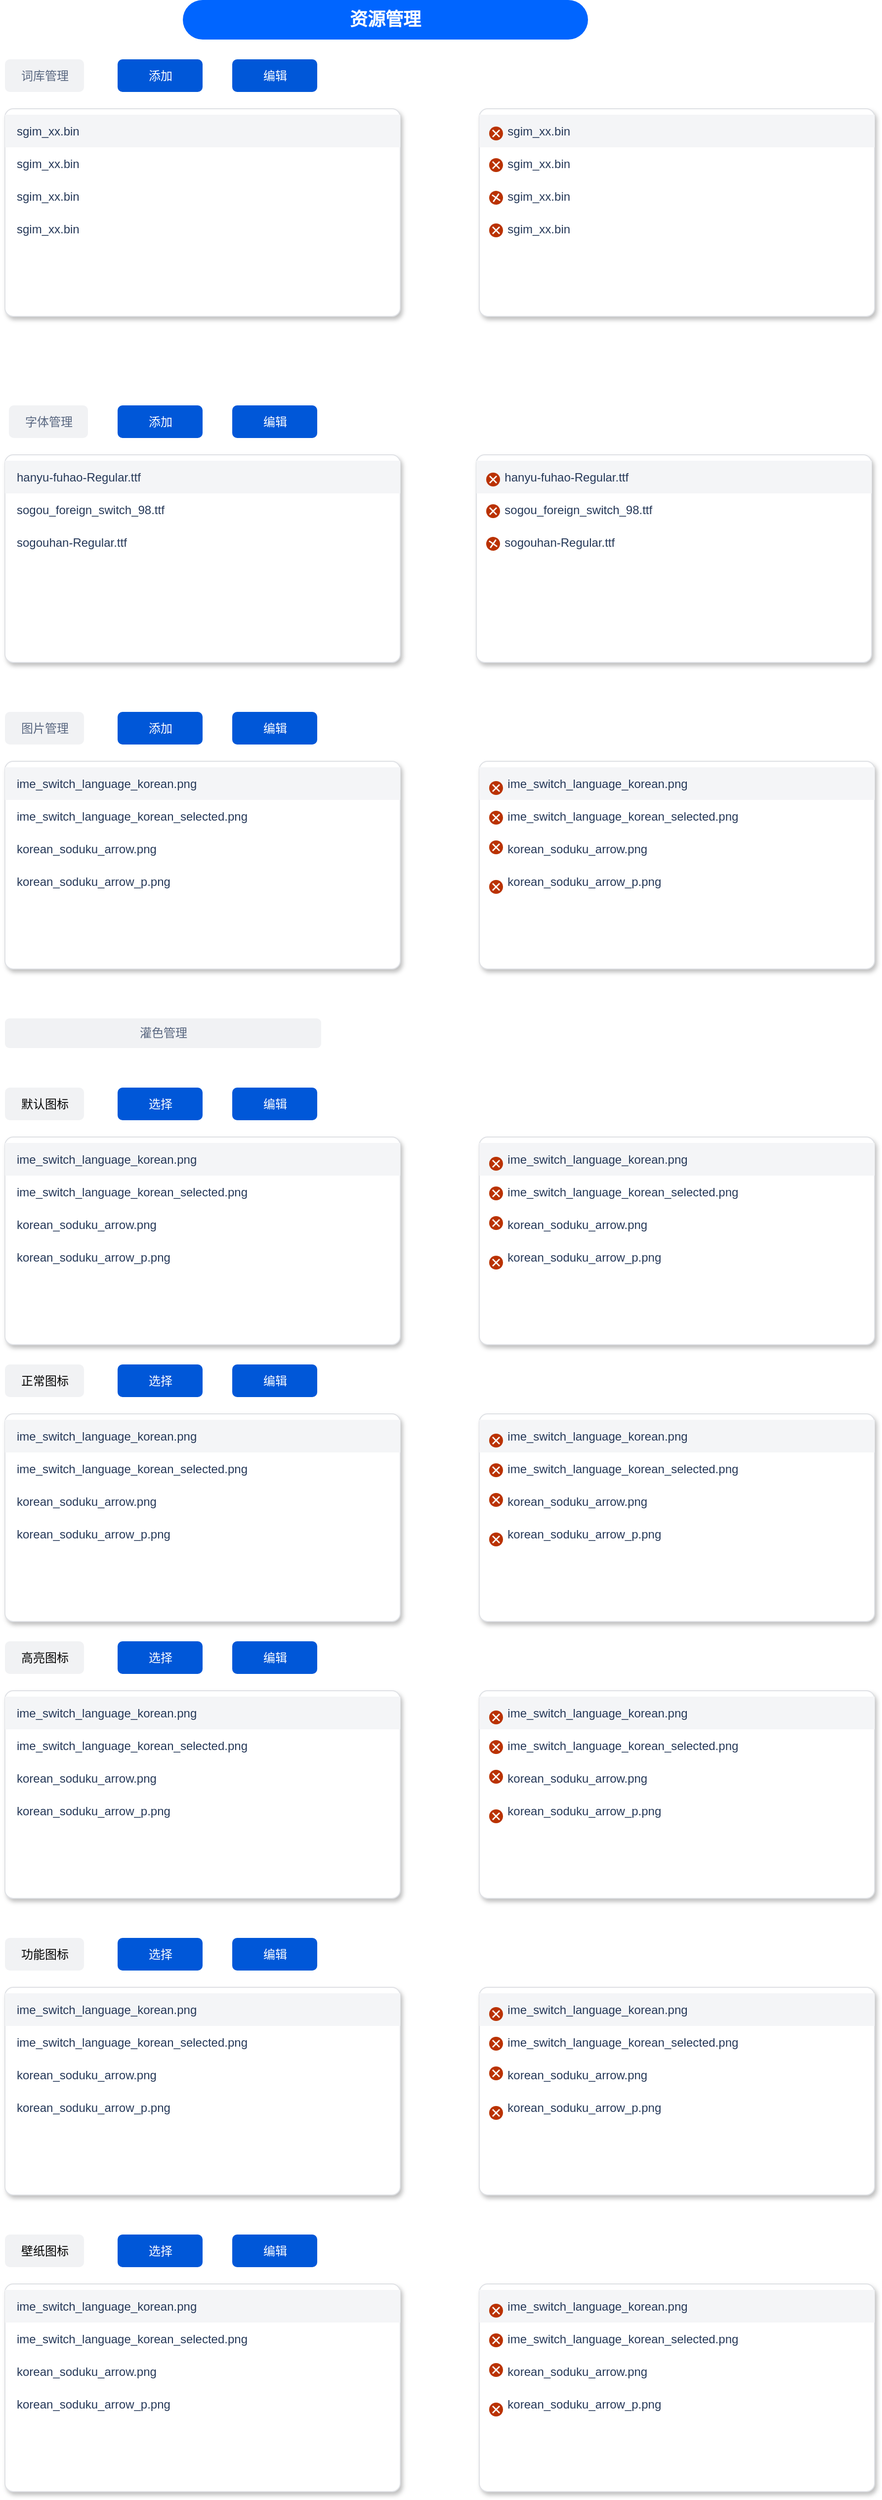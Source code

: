 <mxfile version="12.3.5" type="github" pages="1">
  <diagram id="-Ydo93W916_yShoUZbkA" name="第 1 页">
    <mxGraphModel dx="1038" dy="572" grid="1" gridSize="10" guides="1" tooltips="1" connect="1" arrows="1" fold="1" page="1" pageScale="1" pageWidth="2339" pageHeight="3300" math="0" shadow="0">
      <root>
        <mxCell id="0"/>
        <mxCell id="1" parent="0"/>
        <mxCell id="jY0v7aBU2Wu_RuzIgpPL-1" value="词库管理" style="rounded=1;align=center;fillColor=#F1F2F4;strokeColor=none;html=1;fontColor=#596780;fontSize=12" vertex="1" parent="1">
          <mxGeometry x="80" y="80" width="80" height="33" as="geometry"/>
        </mxCell>
        <mxCell id="jY0v7aBU2Wu_RuzIgpPL-2" value="字体管理" style="rounded=1;align=center;fillColor=#F1F2F4;strokeColor=none;html=1;fontColor=#596780;fontSize=12" vertex="1" parent="1">
          <mxGeometry x="84" y="430" width="80" height="33" as="geometry"/>
        </mxCell>
        <mxCell id="jY0v7aBU2Wu_RuzIgpPL-3" value="图片管理" style="rounded=1;align=center;fillColor=#F1F2F4;strokeColor=none;html=1;fontColor=#596780;fontSize=12" vertex="1" parent="1">
          <mxGeometry x="80" y="740" width="80" height="33" as="geometry"/>
        </mxCell>
        <mxCell id="jY0v7aBU2Wu_RuzIgpPL-8" value="" style="rounded=1;fillColor=#ffffff;strokeColor=#DFE1E5;shadow=1;html=1;arcSize=4" vertex="1" parent="1">
          <mxGeometry x="80" y="130" width="400" height="210" as="geometry"/>
        </mxCell>
        <mxCell id="jY0v7aBU2Wu_RuzIgpPL-9" value="sgim_xx.bin" style="rounded=0;fillColor=#F4F5F7;strokeColor=none;shadow=0;html=1;align=left;fontSize=12;spacingLeft=10;fontColor=#253858;resizeWidth=1" vertex="1" parent="jY0v7aBU2Wu_RuzIgpPL-8">
          <mxGeometry width="400" height="33" relative="1" as="geometry">
            <mxPoint y="6" as="offset"/>
          </mxGeometry>
        </mxCell>
        <mxCell id="jY0v7aBU2Wu_RuzIgpPL-10" value="sgim_xx.bin" style="rounded=0;fillColor=none;strokeColor=none;shadow=0;html=1;align=left;fontSize=12;spacingLeft=10;fontColor=#253858;resizeWidth=1" vertex="1" parent="jY0v7aBU2Wu_RuzIgpPL-8">
          <mxGeometry width="400" height="33" relative="1" as="geometry">
            <mxPoint y="39" as="offset"/>
          </mxGeometry>
        </mxCell>
        <mxCell id="jY0v7aBU2Wu_RuzIgpPL-11" value="sgim_xx.bin" style="rounded=0;fillColor=none;strokeColor=none;shadow=0;html=1;align=left;fontSize=12;spacingLeft=10;fontColor=#253858;resizeWidth=1" vertex="1" parent="jY0v7aBU2Wu_RuzIgpPL-8">
          <mxGeometry width="400" height="33" relative="1" as="geometry">
            <mxPoint y="72" as="offset"/>
          </mxGeometry>
        </mxCell>
        <mxCell id="jY0v7aBU2Wu_RuzIgpPL-12" value="sgim_xx.bin" style="rounded=0;fillColor=none;strokeColor=none;shadow=0;html=1;align=left;fontSize=12;spacingLeft=10;fontColor=#253858;resizeWidth=1" vertex="1" parent="jY0v7aBU2Wu_RuzIgpPL-8">
          <mxGeometry width="400" height="33" relative="1" as="geometry">
            <mxPoint y="105" as="offset"/>
          </mxGeometry>
        </mxCell>
        <mxCell id="jY0v7aBU2Wu_RuzIgpPL-13" value="添加" style="rounded=1;fillColor=#0057D8;align=center;strokeColor=none;html=1;fontColor=#ffffff;fontSize=12" vertex="1" parent="1">
          <mxGeometry x="194" y="80" width="86" height="33" as="geometry"/>
        </mxCell>
        <mxCell id="jY0v7aBU2Wu_RuzIgpPL-16" value="编辑" style="rounded=1;fillColor=#0057D8;align=center;strokeColor=none;html=1;fontColor=#ffffff;fontSize=12" vertex="1" parent="1">
          <mxGeometry x="310" y="80" width="86" height="33" as="geometry"/>
        </mxCell>
        <mxCell id="jY0v7aBU2Wu_RuzIgpPL-53" value="" style="rounded=1;fillColor=#ffffff;strokeColor=#DFE1E5;shadow=1;html=1;arcSize=4" vertex="1" parent="1">
          <mxGeometry x="80" y="480" width="400" height="210" as="geometry"/>
        </mxCell>
        <mxCell id="jY0v7aBU2Wu_RuzIgpPL-54" value="hanyu-fuhao-Regular.ttf" style="rounded=0;fillColor=#F4F5F7;strokeColor=none;shadow=0;html=1;align=left;fontSize=12;spacingLeft=10;fontColor=#253858;resizeWidth=1" vertex="1" parent="jY0v7aBU2Wu_RuzIgpPL-53">
          <mxGeometry width="400" height="33" relative="1" as="geometry">
            <mxPoint y="6" as="offset"/>
          </mxGeometry>
        </mxCell>
        <mxCell id="jY0v7aBU2Wu_RuzIgpPL-55" value="sogou_foreign_switch_98.ttf" style="rounded=0;fillColor=none;strokeColor=none;shadow=0;html=1;align=left;fontSize=12;spacingLeft=10;fontColor=#253858;resizeWidth=1" vertex="1" parent="jY0v7aBU2Wu_RuzIgpPL-53">
          <mxGeometry width="400" height="33" relative="1" as="geometry">
            <mxPoint y="39" as="offset"/>
          </mxGeometry>
        </mxCell>
        <mxCell id="jY0v7aBU2Wu_RuzIgpPL-56" value="sogouhan-Regular.ttf" style="rounded=0;fillColor=none;strokeColor=none;shadow=0;html=1;align=left;fontSize=12;spacingLeft=10;fontColor=#253858;resizeWidth=1" vertex="1" parent="jY0v7aBU2Wu_RuzIgpPL-53">
          <mxGeometry width="400" height="33" relative="1" as="geometry">
            <mxPoint y="72" as="offset"/>
          </mxGeometry>
        </mxCell>
        <mxCell id="jY0v7aBU2Wu_RuzIgpPL-58" value="添加" style="rounded=1;fillColor=#0057D8;align=center;strokeColor=none;html=1;fontColor=#ffffff;fontSize=12" vertex="1" parent="1">
          <mxGeometry x="194" y="430" width="86" height="33" as="geometry"/>
        </mxCell>
        <mxCell id="jY0v7aBU2Wu_RuzIgpPL-59" value="编辑" style="rounded=1;fillColor=#0057D8;align=center;strokeColor=none;html=1;fontColor=#ffffff;fontSize=12" vertex="1" parent="1">
          <mxGeometry x="310" y="430" width="86" height="33" as="geometry"/>
        </mxCell>
        <mxCell id="jY0v7aBU2Wu_RuzIgpPL-60" value="" style="rounded=1;fillColor=#ffffff;strokeColor=#DFE1E5;shadow=1;html=1;arcSize=4" vertex="1" parent="1">
          <mxGeometry x="557" y="480" width="400" height="210" as="geometry"/>
        </mxCell>
        <mxCell id="jY0v7aBU2Wu_RuzIgpPL-61" value="&amp;nbsp; &amp;nbsp; &amp;nbsp;hanyu-fuhao-Regular.ttf" style="rounded=0;fillColor=#F4F5F7;strokeColor=none;shadow=0;html=1;align=left;fontSize=12;spacingLeft=10;fontColor=#253858;resizeWidth=1" vertex="1" parent="jY0v7aBU2Wu_RuzIgpPL-60">
          <mxGeometry width="400" height="33" relative="1" as="geometry">
            <mxPoint y="6" as="offset"/>
          </mxGeometry>
        </mxCell>
        <mxCell id="jY0v7aBU2Wu_RuzIgpPL-62" value="&amp;nbsp; &amp;nbsp; &amp;nbsp;sogou_foreign_switch_98.ttf" style="rounded=0;fillColor=none;strokeColor=none;shadow=0;html=1;align=left;fontSize=12;spacingLeft=10;fontColor=#253858;resizeWidth=1" vertex="1" parent="jY0v7aBU2Wu_RuzIgpPL-60">
          <mxGeometry width="400" height="33" relative="1" as="geometry">
            <mxPoint y="39" as="offset"/>
          </mxGeometry>
        </mxCell>
        <mxCell id="jY0v7aBU2Wu_RuzIgpPL-63" value="&amp;nbsp; &amp;nbsp; &amp;nbsp;sogouhan-Regular.ttf" style="rounded=0;fillColor=none;strokeColor=none;shadow=0;html=1;align=left;fontSize=12;spacingLeft=10;fontColor=#253858;resizeWidth=1" vertex="1" parent="jY0v7aBU2Wu_RuzIgpPL-60">
          <mxGeometry width="400" height="33" relative="1" as="geometry">
            <mxPoint y="72" as="offset"/>
          </mxGeometry>
        </mxCell>
        <mxCell id="jY0v7aBU2Wu_RuzIgpPL-65" value="" style="html=1;shadow=0;dashed=0;shape=mxgraph.atlassian.close;fillColor=#BA3200;strokeColor=none;html=1" vertex="1" parent="jY0v7aBU2Wu_RuzIgpPL-60">
          <mxGeometry x="10" y="18" width="14" height="14" as="geometry"/>
        </mxCell>
        <mxCell id="jY0v7aBU2Wu_RuzIgpPL-67" value="" style="html=1;shadow=0;dashed=0;shape=mxgraph.atlassian.close;fillColor=#BA3200;strokeColor=none;html=1;rotation=-10;" vertex="1" parent="jY0v7aBU2Wu_RuzIgpPL-60">
          <mxGeometry x="10" y="83" width="14" height="14" as="geometry"/>
        </mxCell>
        <mxCell id="jY0v7aBU2Wu_RuzIgpPL-68" value="" style="html=1;shadow=0;dashed=0;shape=mxgraph.atlassian.close;fillColor=#BA3200;strokeColor=none;html=1" vertex="1" parent="jY0v7aBU2Wu_RuzIgpPL-60">
          <mxGeometry x="10" y="50" width="14" height="14" as="geometry"/>
        </mxCell>
        <mxCell id="jY0v7aBU2Wu_RuzIgpPL-74" value="添加" style="rounded=1;fillColor=#0057D8;align=center;strokeColor=none;html=1;fontColor=#ffffff;fontSize=12" vertex="1" parent="1">
          <mxGeometry x="194" y="740" width="86" height="33" as="geometry"/>
        </mxCell>
        <mxCell id="jY0v7aBU2Wu_RuzIgpPL-75" value="编辑" style="rounded=1;fillColor=#0057D8;align=center;strokeColor=none;html=1;fontColor=#ffffff;fontSize=12" vertex="1" parent="1">
          <mxGeometry x="310" y="740" width="86" height="33" as="geometry"/>
        </mxCell>
        <mxCell id="jY0v7aBU2Wu_RuzIgpPL-86" value="" style="rounded=1;fillColor=#ffffff;strokeColor=#DFE1E5;shadow=1;html=1;arcSize=4" vertex="1" parent="1">
          <mxGeometry x="80" y="790" width="400" height="210" as="geometry"/>
        </mxCell>
        <mxCell id="jY0v7aBU2Wu_RuzIgpPL-87" value="ime_switch_language_korean.png" style="rounded=0;fillColor=#F4F5F7;strokeColor=none;shadow=0;html=1;align=left;fontSize=12;spacingLeft=10;fontColor=#253858;resizeWidth=1" vertex="1" parent="jY0v7aBU2Wu_RuzIgpPL-86">
          <mxGeometry width="400" height="33" relative="1" as="geometry">
            <mxPoint y="6" as="offset"/>
          </mxGeometry>
        </mxCell>
        <mxCell id="jY0v7aBU2Wu_RuzIgpPL-88" value="ime_switch_language_korean_selected.png" style="rounded=0;fillColor=none;strokeColor=none;shadow=0;html=1;align=left;fontSize=12;spacingLeft=10;fontColor=#253858;resizeWidth=1" vertex="1" parent="jY0v7aBU2Wu_RuzIgpPL-86">
          <mxGeometry width="400" height="33" relative="1" as="geometry">
            <mxPoint y="39" as="offset"/>
          </mxGeometry>
        </mxCell>
        <mxCell id="jY0v7aBU2Wu_RuzIgpPL-89" value="korean_soduku_arrow.png" style="rounded=0;fillColor=none;strokeColor=none;shadow=0;html=1;align=left;fontSize=12;spacingLeft=10;fontColor=#253858;resizeWidth=1" vertex="1" parent="jY0v7aBU2Wu_RuzIgpPL-86">
          <mxGeometry width="400" height="33" relative="1" as="geometry">
            <mxPoint y="72" as="offset"/>
          </mxGeometry>
        </mxCell>
        <mxCell id="jY0v7aBU2Wu_RuzIgpPL-90" value="korean_soduku_arrow_p.png" style="rounded=0;fillColor=none;strokeColor=none;shadow=0;html=1;align=left;fontSize=12;spacingLeft=10;fontColor=#253858;resizeWidth=1" vertex="1" parent="jY0v7aBU2Wu_RuzIgpPL-86">
          <mxGeometry width="400" height="33" relative="1" as="geometry">
            <mxPoint y="105" as="offset"/>
          </mxGeometry>
        </mxCell>
        <mxCell id="jY0v7aBU2Wu_RuzIgpPL-91" value="" style="rounded=1;fillColor=#ffffff;strokeColor=#DFE1E5;shadow=1;html=1;arcSize=4" vertex="1" parent="1">
          <mxGeometry x="560" y="790" width="400" height="210" as="geometry"/>
        </mxCell>
        <mxCell id="jY0v7aBU2Wu_RuzIgpPL-92" value="&amp;nbsp; &amp;nbsp; &amp;nbsp;ime_switch_language_korean.png" style="rounded=0;fillColor=#F4F5F7;strokeColor=none;shadow=0;html=1;align=left;fontSize=12;spacingLeft=10;fontColor=#253858;resizeWidth=1" vertex="1" parent="jY0v7aBU2Wu_RuzIgpPL-91">
          <mxGeometry width="400" height="33" relative="1" as="geometry">
            <mxPoint y="6" as="offset"/>
          </mxGeometry>
        </mxCell>
        <mxCell id="jY0v7aBU2Wu_RuzIgpPL-93" value="&amp;nbsp; &amp;nbsp; &amp;nbsp;ime_switch_language_korean_selected.png" style="rounded=0;fillColor=none;strokeColor=none;shadow=0;html=1;align=left;fontSize=12;spacingLeft=10;fontColor=#253858;resizeWidth=1" vertex="1" parent="jY0v7aBU2Wu_RuzIgpPL-91">
          <mxGeometry width="400" height="33" relative="1" as="geometry">
            <mxPoint y="39" as="offset"/>
          </mxGeometry>
        </mxCell>
        <mxCell id="jY0v7aBU2Wu_RuzIgpPL-94" value="&amp;nbsp; &amp;nbsp; &amp;nbsp;korean_soduku_arrow.png" style="rounded=0;fillColor=none;strokeColor=none;shadow=0;html=1;align=left;fontSize=12;spacingLeft=10;fontColor=#253858;resizeWidth=1" vertex="1" parent="jY0v7aBU2Wu_RuzIgpPL-91">
          <mxGeometry width="400" height="33" relative="1" as="geometry">
            <mxPoint y="72" as="offset"/>
          </mxGeometry>
        </mxCell>
        <mxCell id="jY0v7aBU2Wu_RuzIgpPL-95" value="&amp;nbsp; &amp;nbsp; &amp;nbsp;korean_soduku_arrow_p.png" style="rounded=0;fillColor=none;strokeColor=none;shadow=0;html=1;align=left;fontSize=12;spacingLeft=10;fontColor=#253858;resizeWidth=1" vertex="1" parent="jY0v7aBU2Wu_RuzIgpPL-91">
          <mxGeometry width="400" height="33" relative="1" as="geometry">
            <mxPoint y="105" as="offset"/>
          </mxGeometry>
        </mxCell>
        <mxCell id="jY0v7aBU2Wu_RuzIgpPL-96" value="" style="html=1;shadow=0;dashed=0;shape=mxgraph.atlassian.close;fillColor=#BA3200;strokeColor=none;html=1" vertex="1" parent="jY0v7aBU2Wu_RuzIgpPL-91">
          <mxGeometry x="10" y="20" width="14" height="14" as="geometry"/>
        </mxCell>
        <mxCell id="jY0v7aBU2Wu_RuzIgpPL-99" value="" style="html=1;shadow=0;dashed=0;shape=mxgraph.atlassian.close;fillColor=#BA3200;strokeColor=none;html=1" vertex="1" parent="jY0v7aBU2Wu_RuzIgpPL-91">
          <mxGeometry x="10" y="120" width="14" height="14" as="geometry"/>
        </mxCell>
        <mxCell id="jY0v7aBU2Wu_RuzIgpPL-98" value="" style="html=1;shadow=0;dashed=0;shape=mxgraph.atlassian.close;fillColor=#BA3200;strokeColor=none;html=1" vertex="1" parent="jY0v7aBU2Wu_RuzIgpPL-91">
          <mxGeometry x="10" y="80" width="14" height="14" as="geometry"/>
        </mxCell>
        <mxCell id="jY0v7aBU2Wu_RuzIgpPL-97" value="" style="html=1;shadow=0;dashed=0;shape=mxgraph.atlassian.close;fillColor=#BA3200;strokeColor=none;html=1" vertex="1" parent="jY0v7aBU2Wu_RuzIgpPL-91">
          <mxGeometry x="10" y="50" width="14" height="14" as="geometry"/>
        </mxCell>
        <mxCell id="jY0v7aBU2Wu_RuzIgpPL-100" value="" style="rounded=1;fillColor=#ffffff;strokeColor=#DFE1E5;shadow=1;html=1;arcSize=4" vertex="1" parent="1">
          <mxGeometry x="560" y="130" width="400" height="210" as="geometry"/>
        </mxCell>
        <mxCell id="jY0v7aBU2Wu_RuzIgpPL-101" value="&amp;nbsp; &amp;nbsp; &amp;nbsp;sgim_xx.bin" style="rounded=0;fillColor=#F4F5F7;strokeColor=none;shadow=0;html=1;align=left;fontSize=12;spacingLeft=10;fontColor=#253858;resizeWidth=1" vertex="1" parent="jY0v7aBU2Wu_RuzIgpPL-100">
          <mxGeometry width="400" height="33" relative="1" as="geometry">
            <mxPoint y="6" as="offset"/>
          </mxGeometry>
        </mxCell>
        <mxCell id="jY0v7aBU2Wu_RuzIgpPL-102" value="&amp;nbsp; &amp;nbsp; &amp;nbsp;sgim_xx.bin" style="rounded=0;fillColor=none;strokeColor=none;shadow=0;html=1;align=left;fontSize=12;spacingLeft=10;fontColor=#253858;resizeWidth=1" vertex="1" parent="jY0v7aBU2Wu_RuzIgpPL-100">
          <mxGeometry width="400" height="33" relative="1" as="geometry">
            <mxPoint y="39" as="offset"/>
          </mxGeometry>
        </mxCell>
        <mxCell id="jY0v7aBU2Wu_RuzIgpPL-103" value="&amp;nbsp; &amp;nbsp; &amp;nbsp;sgim_xx.bin" style="rounded=0;fillColor=none;strokeColor=none;shadow=0;html=1;align=left;fontSize=12;spacingLeft=10;fontColor=#253858;resizeWidth=1" vertex="1" parent="jY0v7aBU2Wu_RuzIgpPL-100">
          <mxGeometry width="400" height="33" relative="1" as="geometry">
            <mxPoint y="72" as="offset"/>
          </mxGeometry>
        </mxCell>
        <mxCell id="jY0v7aBU2Wu_RuzIgpPL-104" value="&amp;nbsp; &amp;nbsp; &amp;nbsp;sgim_xx.bin" style="rounded=0;fillColor=none;strokeColor=none;shadow=0;html=1;align=left;fontSize=12;spacingLeft=10;fontColor=#253858;resizeWidth=1" vertex="1" parent="jY0v7aBU2Wu_RuzIgpPL-100">
          <mxGeometry width="400" height="33" relative="1" as="geometry">
            <mxPoint y="105" as="offset"/>
          </mxGeometry>
        </mxCell>
        <mxCell id="jY0v7aBU2Wu_RuzIgpPL-105" value="" style="html=1;shadow=0;dashed=0;shape=mxgraph.atlassian.close;fillColor=#BA3200;strokeColor=none;html=1" vertex="1" parent="jY0v7aBU2Wu_RuzIgpPL-100">
          <mxGeometry x="10" y="18" width="14" height="14" as="geometry"/>
        </mxCell>
        <mxCell id="jY0v7aBU2Wu_RuzIgpPL-106" value="" style="html=1;shadow=0;dashed=0;shape=mxgraph.atlassian.close;fillColor=#BA3200;strokeColor=none;html=1" vertex="1" parent="jY0v7aBU2Wu_RuzIgpPL-100">
          <mxGeometry x="10" y="116" width="14" height="14" as="geometry"/>
        </mxCell>
        <mxCell id="jY0v7aBU2Wu_RuzIgpPL-107" value="" style="html=1;shadow=0;dashed=0;shape=mxgraph.atlassian.close;fillColor=#BA3200;strokeColor=none;html=1;rotation=-10;" vertex="1" parent="jY0v7aBU2Wu_RuzIgpPL-100">
          <mxGeometry x="10" y="83" width="14" height="14" as="geometry"/>
        </mxCell>
        <mxCell id="jY0v7aBU2Wu_RuzIgpPL-108" value="" style="html=1;shadow=0;dashed=0;shape=mxgraph.atlassian.close;fillColor=#BA3200;strokeColor=none;html=1" vertex="1" parent="jY0v7aBU2Wu_RuzIgpPL-100">
          <mxGeometry x="10" y="50" width="14" height="14" as="geometry"/>
        </mxCell>
        <mxCell id="jY0v7aBU2Wu_RuzIgpPL-109" value="灌色管理" style="rounded=1;align=center;fillColor=#F1F2F4;strokeColor=none;html=1;fontColor=#596780;fontSize=12" vertex="1" parent="1">
          <mxGeometry x="80" y="1050" width="320" height="30" as="geometry"/>
        </mxCell>
        <mxCell id="jY0v7aBU2Wu_RuzIgpPL-118" value="&lt;span style=&quot;color: rgb(0 , 0 , 0) ; text-align: left&quot;&gt;默认图标&lt;/span&gt;" style="rounded=1;align=center;fillColor=#F1F2F4;strokeColor=none;html=1;fontColor=#596780;fontSize=12" vertex="1" parent="1">
          <mxGeometry x="80" y="1120" width="80" height="33" as="geometry"/>
        </mxCell>
        <mxCell id="jY0v7aBU2Wu_RuzIgpPL-119" value="选择" style="rounded=1;fillColor=#0057D8;align=center;strokeColor=none;html=1;fontColor=#ffffff;fontSize=12" vertex="1" parent="1">
          <mxGeometry x="194" y="1120" width="86" height="33" as="geometry"/>
        </mxCell>
        <mxCell id="jY0v7aBU2Wu_RuzIgpPL-120" value="编辑" style="rounded=1;fillColor=#0057D8;align=center;strokeColor=none;html=1;fontColor=#ffffff;fontSize=12" vertex="1" parent="1">
          <mxGeometry x="310" y="1120" width="86" height="33" as="geometry"/>
        </mxCell>
        <mxCell id="jY0v7aBU2Wu_RuzIgpPL-121" value="" style="rounded=1;fillColor=#ffffff;strokeColor=#DFE1E5;shadow=1;html=1;arcSize=4" vertex="1" parent="1">
          <mxGeometry x="80" y="1170" width="400" height="210" as="geometry"/>
        </mxCell>
        <mxCell id="jY0v7aBU2Wu_RuzIgpPL-122" value="ime_switch_language_korean.png" style="rounded=0;fillColor=#F4F5F7;strokeColor=none;shadow=0;html=1;align=left;fontSize=12;spacingLeft=10;fontColor=#253858;resizeWidth=1" vertex="1" parent="jY0v7aBU2Wu_RuzIgpPL-121">
          <mxGeometry width="400" height="33" relative="1" as="geometry">
            <mxPoint y="6" as="offset"/>
          </mxGeometry>
        </mxCell>
        <mxCell id="jY0v7aBU2Wu_RuzIgpPL-123" value="ime_switch_language_korean_selected.png" style="rounded=0;fillColor=none;strokeColor=none;shadow=0;html=1;align=left;fontSize=12;spacingLeft=10;fontColor=#253858;resizeWidth=1" vertex="1" parent="jY0v7aBU2Wu_RuzIgpPL-121">
          <mxGeometry width="400" height="33" relative="1" as="geometry">
            <mxPoint y="39" as="offset"/>
          </mxGeometry>
        </mxCell>
        <mxCell id="jY0v7aBU2Wu_RuzIgpPL-124" value="korean_soduku_arrow.png" style="rounded=0;fillColor=none;strokeColor=none;shadow=0;html=1;align=left;fontSize=12;spacingLeft=10;fontColor=#253858;resizeWidth=1" vertex="1" parent="jY0v7aBU2Wu_RuzIgpPL-121">
          <mxGeometry width="400" height="33" relative="1" as="geometry">
            <mxPoint y="72" as="offset"/>
          </mxGeometry>
        </mxCell>
        <mxCell id="jY0v7aBU2Wu_RuzIgpPL-125" value="korean_soduku_arrow_p.png" style="rounded=0;fillColor=none;strokeColor=none;shadow=0;html=1;align=left;fontSize=12;spacingLeft=10;fontColor=#253858;resizeWidth=1" vertex="1" parent="jY0v7aBU2Wu_RuzIgpPL-121">
          <mxGeometry width="400" height="33" relative="1" as="geometry">
            <mxPoint y="105" as="offset"/>
          </mxGeometry>
        </mxCell>
        <mxCell id="jY0v7aBU2Wu_RuzIgpPL-126" value="" style="rounded=1;fillColor=#ffffff;strokeColor=#DFE1E5;shadow=1;html=1;arcSize=4" vertex="1" parent="1">
          <mxGeometry x="560" y="1170" width="400" height="210" as="geometry"/>
        </mxCell>
        <mxCell id="jY0v7aBU2Wu_RuzIgpPL-127" value="&amp;nbsp; &amp;nbsp; &amp;nbsp;ime_switch_language_korean.png" style="rounded=0;fillColor=#F4F5F7;strokeColor=none;shadow=0;html=1;align=left;fontSize=12;spacingLeft=10;fontColor=#253858;resizeWidth=1" vertex="1" parent="jY0v7aBU2Wu_RuzIgpPL-126">
          <mxGeometry width="400" height="33" relative="1" as="geometry">
            <mxPoint y="6" as="offset"/>
          </mxGeometry>
        </mxCell>
        <mxCell id="jY0v7aBU2Wu_RuzIgpPL-128" value="&amp;nbsp; &amp;nbsp; &amp;nbsp;ime_switch_language_korean_selected.png" style="rounded=0;fillColor=none;strokeColor=none;shadow=0;html=1;align=left;fontSize=12;spacingLeft=10;fontColor=#253858;resizeWidth=1" vertex="1" parent="jY0v7aBU2Wu_RuzIgpPL-126">
          <mxGeometry width="400" height="33" relative="1" as="geometry">
            <mxPoint y="39" as="offset"/>
          </mxGeometry>
        </mxCell>
        <mxCell id="jY0v7aBU2Wu_RuzIgpPL-129" value="&amp;nbsp; &amp;nbsp; &amp;nbsp;korean_soduku_arrow.png" style="rounded=0;fillColor=none;strokeColor=none;shadow=0;html=1;align=left;fontSize=12;spacingLeft=10;fontColor=#253858;resizeWidth=1" vertex="1" parent="jY0v7aBU2Wu_RuzIgpPL-126">
          <mxGeometry width="400" height="33" relative="1" as="geometry">
            <mxPoint y="72" as="offset"/>
          </mxGeometry>
        </mxCell>
        <mxCell id="jY0v7aBU2Wu_RuzIgpPL-130" value="&amp;nbsp; &amp;nbsp; &amp;nbsp;korean_soduku_arrow_p.png" style="rounded=0;fillColor=none;strokeColor=none;shadow=0;html=1;align=left;fontSize=12;spacingLeft=10;fontColor=#253858;resizeWidth=1" vertex="1" parent="jY0v7aBU2Wu_RuzIgpPL-126">
          <mxGeometry width="400" height="33" relative="1" as="geometry">
            <mxPoint y="105" as="offset"/>
          </mxGeometry>
        </mxCell>
        <mxCell id="jY0v7aBU2Wu_RuzIgpPL-131" value="" style="html=1;shadow=0;dashed=0;shape=mxgraph.atlassian.close;fillColor=#BA3200;strokeColor=none;html=1" vertex="1" parent="jY0v7aBU2Wu_RuzIgpPL-126">
          <mxGeometry x="10" y="20" width="14" height="14" as="geometry"/>
        </mxCell>
        <mxCell id="jY0v7aBU2Wu_RuzIgpPL-132" value="" style="html=1;shadow=0;dashed=0;shape=mxgraph.atlassian.close;fillColor=#BA3200;strokeColor=none;html=1" vertex="1" parent="jY0v7aBU2Wu_RuzIgpPL-126">
          <mxGeometry x="10" y="120" width="14" height="14" as="geometry"/>
        </mxCell>
        <mxCell id="jY0v7aBU2Wu_RuzIgpPL-133" value="" style="html=1;shadow=0;dashed=0;shape=mxgraph.atlassian.close;fillColor=#BA3200;strokeColor=none;html=1" vertex="1" parent="jY0v7aBU2Wu_RuzIgpPL-126">
          <mxGeometry x="10" y="80" width="14" height="14" as="geometry"/>
        </mxCell>
        <mxCell id="jY0v7aBU2Wu_RuzIgpPL-134" value="" style="html=1;shadow=0;dashed=0;shape=mxgraph.atlassian.close;fillColor=#BA3200;strokeColor=none;html=1" vertex="1" parent="jY0v7aBU2Wu_RuzIgpPL-126">
          <mxGeometry x="10" y="50" width="14" height="14" as="geometry"/>
        </mxCell>
        <mxCell id="jY0v7aBU2Wu_RuzIgpPL-137" value="&lt;span style=&quot;color: rgb(0 , 0 , 0) ; text-align: left&quot;&gt;正常图标&lt;/span&gt;" style="rounded=1;align=center;fillColor=#F1F2F4;strokeColor=none;html=1;fontColor=#596780;fontSize=12" vertex="1" parent="1">
          <mxGeometry x="80" y="1400" width="80" height="33" as="geometry"/>
        </mxCell>
        <mxCell id="jY0v7aBU2Wu_RuzIgpPL-138" value="选择" style="rounded=1;fillColor=#0057D8;align=center;strokeColor=none;html=1;fontColor=#ffffff;fontSize=12" vertex="1" parent="1">
          <mxGeometry x="194" y="1400" width="86" height="33" as="geometry"/>
        </mxCell>
        <mxCell id="jY0v7aBU2Wu_RuzIgpPL-139" value="编辑" style="rounded=1;fillColor=#0057D8;align=center;strokeColor=none;html=1;fontColor=#ffffff;fontSize=12" vertex="1" parent="1">
          <mxGeometry x="310" y="1400" width="86" height="33" as="geometry"/>
        </mxCell>
        <mxCell id="jY0v7aBU2Wu_RuzIgpPL-140" value="" style="rounded=1;fillColor=#ffffff;strokeColor=#DFE1E5;shadow=1;html=1;arcSize=4" vertex="1" parent="1">
          <mxGeometry x="80" y="1450" width="400" height="210" as="geometry"/>
        </mxCell>
        <mxCell id="jY0v7aBU2Wu_RuzIgpPL-141" value="ime_switch_language_korean.png" style="rounded=0;fillColor=#F4F5F7;strokeColor=none;shadow=0;html=1;align=left;fontSize=12;spacingLeft=10;fontColor=#253858;resizeWidth=1" vertex="1" parent="jY0v7aBU2Wu_RuzIgpPL-140">
          <mxGeometry width="400" height="33" relative="1" as="geometry">
            <mxPoint y="6" as="offset"/>
          </mxGeometry>
        </mxCell>
        <mxCell id="jY0v7aBU2Wu_RuzIgpPL-142" value="ime_switch_language_korean_selected.png" style="rounded=0;fillColor=none;strokeColor=none;shadow=0;html=1;align=left;fontSize=12;spacingLeft=10;fontColor=#253858;resizeWidth=1" vertex="1" parent="jY0v7aBU2Wu_RuzIgpPL-140">
          <mxGeometry width="400" height="33" relative="1" as="geometry">
            <mxPoint y="39" as="offset"/>
          </mxGeometry>
        </mxCell>
        <mxCell id="jY0v7aBU2Wu_RuzIgpPL-143" value="korean_soduku_arrow.png" style="rounded=0;fillColor=none;strokeColor=none;shadow=0;html=1;align=left;fontSize=12;spacingLeft=10;fontColor=#253858;resizeWidth=1" vertex="1" parent="jY0v7aBU2Wu_RuzIgpPL-140">
          <mxGeometry width="400" height="33" relative="1" as="geometry">
            <mxPoint y="72" as="offset"/>
          </mxGeometry>
        </mxCell>
        <mxCell id="jY0v7aBU2Wu_RuzIgpPL-144" value="korean_soduku_arrow_p.png" style="rounded=0;fillColor=none;strokeColor=none;shadow=0;html=1;align=left;fontSize=12;spacingLeft=10;fontColor=#253858;resizeWidth=1" vertex="1" parent="jY0v7aBU2Wu_RuzIgpPL-140">
          <mxGeometry width="400" height="33" relative="1" as="geometry">
            <mxPoint y="105" as="offset"/>
          </mxGeometry>
        </mxCell>
        <mxCell id="jY0v7aBU2Wu_RuzIgpPL-145" value="" style="rounded=1;fillColor=#ffffff;strokeColor=#DFE1E5;shadow=1;html=1;arcSize=4" vertex="1" parent="1">
          <mxGeometry x="560" y="1450" width="400" height="210" as="geometry"/>
        </mxCell>
        <mxCell id="jY0v7aBU2Wu_RuzIgpPL-146" value="&amp;nbsp; &amp;nbsp; &amp;nbsp;ime_switch_language_korean.png" style="rounded=0;fillColor=#F4F5F7;strokeColor=none;shadow=0;html=1;align=left;fontSize=12;spacingLeft=10;fontColor=#253858;resizeWidth=1" vertex="1" parent="jY0v7aBU2Wu_RuzIgpPL-145">
          <mxGeometry width="400" height="33" relative="1" as="geometry">
            <mxPoint y="6" as="offset"/>
          </mxGeometry>
        </mxCell>
        <mxCell id="jY0v7aBU2Wu_RuzIgpPL-147" value="&amp;nbsp; &amp;nbsp; &amp;nbsp;ime_switch_language_korean_selected.png" style="rounded=0;fillColor=none;strokeColor=none;shadow=0;html=1;align=left;fontSize=12;spacingLeft=10;fontColor=#253858;resizeWidth=1" vertex="1" parent="jY0v7aBU2Wu_RuzIgpPL-145">
          <mxGeometry width="400" height="33" relative="1" as="geometry">
            <mxPoint y="39" as="offset"/>
          </mxGeometry>
        </mxCell>
        <mxCell id="jY0v7aBU2Wu_RuzIgpPL-148" value="&amp;nbsp; &amp;nbsp; &amp;nbsp;korean_soduku_arrow.png" style="rounded=0;fillColor=none;strokeColor=none;shadow=0;html=1;align=left;fontSize=12;spacingLeft=10;fontColor=#253858;resizeWidth=1" vertex="1" parent="jY0v7aBU2Wu_RuzIgpPL-145">
          <mxGeometry width="400" height="33" relative="1" as="geometry">
            <mxPoint y="72" as="offset"/>
          </mxGeometry>
        </mxCell>
        <mxCell id="jY0v7aBU2Wu_RuzIgpPL-149" value="&amp;nbsp; &amp;nbsp; &amp;nbsp;korean_soduku_arrow_p.png" style="rounded=0;fillColor=none;strokeColor=none;shadow=0;html=1;align=left;fontSize=12;spacingLeft=10;fontColor=#253858;resizeWidth=1" vertex="1" parent="jY0v7aBU2Wu_RuzIgpPL-145">
          <mxGeometry width="400" height="33" relative="1" as="geometry">
            <mxPoint y="105" as="offset"/>
          </mxGeometry>
        </mxCell>
        <mxCell id="jY0v7aBU2Wu_RuzIgpPL-150" value="" style="html=1;shadow=0;dashed=0;shape=mxgraph.atlassian.close;fillColor=#BA3200;strokeColor=none;html=1" vertex="1" parent="jY0v7aBU2Wu_RuzIgpPL-145">
          <mxGeometry x="10" y="20" width="14" height="14" as="geometry"/>
        </mxCell>
        <mxCell id="jY0v7aBU2Wu_RuzIgpPL-151" value="" style="html=1;shadow=0;dashed=0;shape=mxgraph.atlassian.close;fillColor=#BA3200;strokeColor=none;html=1" vertex="1" parent="jY0v7aBU2Wu_RuzIgpPL-145">
          <mxGeometry x="10" y="120" width="14" height="14" as="geometry"/>
        </mxCell>
        <mxCell id="jY0v7aBU2Wu_RuzIgpPL-152" value="" style="html=1;shadow=0;dashed=0;shape=mxgraph.atlassian.close;fillColor=#BA3200;strokeColor=none;html=1" vertex="1" parent="jY0v7aBU2Wu_RuzIgpPL-145">
          <mxGeometry x="10" y="80" width="14" height="14" as="geometry"/>
        </mxCell>
        <mxCell id="jY0v7aBU2Wu_RuzIgpPL-153" value="" style="html=1;shadow=0;dashed=0;shape=mxgraph.atlassian.close;fillColor=#BA3200;strokeColor=none;html=1" vertex="1" parent="jY0v7aBU2Wu_RuzIgpPL-145">
          <mxGeometry x="10" y="50" width="14" height="14" as="geometry"/>
        </mxCell>
        <mxCell id="jY0v7aBU2Wu_RuzIgpPL-154" value="&lt;span style=&quot;color: rgb(0 , 0 , 0) ; text-align: left&quot;&gt;高亮图标&lt;/span&gt;" style="rounded=1;align=center;fillColor=#F1F2F4;strokeColor=none;html=1;fontColor=#596780;fontSize=12" vertex="1" parent="1">
          <mxGeometry x="80" y="1680" width="80" height="33" as="geometry"/>
        </mxCell>
        <mxCell id="jY0v7aBU2Wu_RuzIgpPL-155" value="选择" style="rounded=1;fillColor=#0057D8;align=center;strokeColor=none;html=1;fontColor=#ffffff;fontSize=12" vertex="1" parent="1">
          <mxGeometry x="194" y="1680" width="86" height="33" as="geometry"/>
        </mxCell>
        <mxCell id="jY0v7aBU2Wu_RuzIgpPL-156" value="编辑" style="rounded=1;fillColor=#0057D8;align=center;strokeColor=none;html=1;fontColor=#ffffff;fontSize=12" vertex="1" parent="1">
          <mxGeometry x="310" y="1680" width="86" height="33" as="geometry"/>
        </mxCell>
        <mxCell id="jY0v7aBU2Wu_RuzIgpPL-157" value="" style="rounded=1;fillColor=#ffffff;strokeColor=#DFE1E5;shadow=1;html=1;arcSize=4" vertex="1" parent="1">
          <mxGeometry x="80" y="1730" width="400" height="210" as="geometry"/>
        </mxCell>
        <mxCell id="jY0v7aBU2Wu_RuzIgpPL-158" value="ime_switch_language_korean.png" style="rounded=0;fillColor=#F4F5F7;strokeColor=none;shadow=0;html=1;align=left;fontSize=12;spacingLeft=10;fontColor=#253858;resizeWidth=1" vertex="1" parent="jY0v7aBU2Wu_RuzIgpPL-157">
          <mxGeometry width="400" height="33" relative="1" as="geometry">
            <mxPoint y="6" as="offset"/>
          </mxGeometry>
        </mxCell>
        <mxCell id="jY0v7aBU2Wu_RuzIgpPL-159" value="ime_switch_language_korean_selected.png" style="rounded=0;fillColor=none;strokeColor=none;shadow=0;html=1;align=left;fontSize=12;spacingLeft=10;fontColor=#253858;resizeWidth=1" vertex="1" parent="jY0v7aBU2Wu_RuzIgpPL-157">
          <mxGeometry width="400" height="33" relative="1" as="geometry">
            <mxPoint y="39" as="offset"/>
          </mxGeometry>
        </mxCell>
        <mxCell id="jY0v7aBU2Wu_RuzIgpPL-160" value="korean_soduku_arrow.png" style="rounded=0;fillColor=none;strokeColor=none;shadow=0;html=1;align=left;fontSize=12;spacingLeft=10;fontColor=#253858;resizeWidth=1" vertex="1" parent="jY0v7aBU2Wu_RuzIgpPL-157">
          <mxGeometry width="400" height="33" relative="1" as="geometry">
            <mxPoint y="72" as="offset"/>
          </mxGeometry>
        </mxCell>
        <mxCell id="jY0v7aBU2Wu_RuzIgpPL-161" value="korean_soduku_arrow_p.png" style="rounded=0;fillColor=none;strokeColor=none;shadow=0;html=1;align=left;fontSize=12;spacingLeft=10;fontColor=#253858;resizeWidth=1" vertex="1" parent="jY0v7aBU2Wu_RuzIgpPL-157">
          <mxGeometry width="400" height="33" relative="1" as="geometry">
            <mxPoint y="105" as="offset"/>
          </mxGeometry>
        </mxCell>
        <mxCell id="jY0v7aBU2Wu_RuzIgpPL-162" value="" style="rounded=1;fillColor=#ffffff;strokeColor=#DFE1E5;shadow=1;html=1;arcSize=4" vertex="1" parent="1">
          <mxGeometry x="560" y="1730" width="400" height="210" as="geometry"/>
        </mxCell>
        <mxCell id="jY0v7aBU2Wu_RuzIgpPL-163" value="&amp;nbsp; &amp;nbsp; &amp;nbsp;ime_switch_language_korean.png" style="rounded=0;fillColor=#F4F5F7;strokeColor=none;shadow=0;html=1;align=left;fontSize=12;spacingLeft=10;fontColor=#253858;resizeWidth=1" vertex="1" parent="jY0v7aBU2Wu_RuzIgpPL-162">
          <mxGeometry width="400" height="33" relative="1" as="geometry">
            <mxPoint y="6" as="offset"/>
          </mxGeometry>
        </mxCell>
        <mxCell id="jY0v7aBU2Wu_RuzIgpPL-164" value="&amp;nbsp; &amp;nbsp; &amp;nbsp;ime_switch_language_korean_selected.png" style="rounded=0;fillColor=none;strokeColor=none;shadow=0;html=1;align=left;fontSize=12;spacingLeft=10;fontColor=#253858;resizeWidth=1" vertex="1" parent="jY0v7aBU2Wu_RuzIgpPL-162">
          <mxGeometry width="400" height="33" relative="1" as="geometry">
            <mxPoint y="39" as="offset"/>
          </mxGeometry>
        </mxCell>
        <mxCell id="jY0v7aBU2Wu_RuzIgpPL-165" value="&amp;nbsp; &amp;nbsp; &amp;nbsp;korean_soduku_arrow.png" style="rounded=0;fillColor=none;strokeColor=none;shadow=0;html=1;align=left;fontSize=12;spacingLeft=10;fontColor=#253858;resizeWidth=1" vertex="1" parent="jY0v7aBU2Wu_RuzIgpPL-162">
          <mxGeometry width="400" height="33" relative="1" as="geometry">
            <mxPoint y="72" as="offset"/>
          </mxGeometry>
        </mxCell>
        <mxCell id="jY0v7aBU2Wu_RuzIgpPL-166" value="&amp;nbsp; &amp;nbsp; &amp;nbsp;korean_soduku_arrow_p.png" style="rounded=0;fillColor=none;strokeColor=none;shadow=0;html=1;align=left;fontSize=12;spacingLeft=10;fontColor=#253858;resizeWidth=1" vertex="1" parent="jY0v7aBU2Wu_RuzIgpPL-162">
          <mxGeometry width="400" height="33" relative="1" as="geometry">
            <mxPoint y="105" as="offset"/>
          </mxGeometry>
        </mxCell>
        <mxCell id="jY0v7aBU2Wu_RuzIgpPL-167" value="" style="html=1;shadow=0;dashed=0;shape=mxgraph.atlassian.close;fillColor=#BA3200;strokeColor=none;html=1" vertex="1" parent="jY0v7aBU2Wu_RuzIgpPL-162">
          <mxGeometry x="10" y="20" width="14" height="14" as="geometry"/>
        </mxCell>
        <mxCell id="jY0v7aBU2Wu_RuzIgpPL-168" value="" style="html=1;shadow=0;dashed=0;shape=mxgraph.atlassian.close;fillColor=#BA3200;strokeColor=none;html=1" vertex="1" parent="jY0v7aBU2Wu_RuzIgpPL-162">
          <mxGeometry x="10" y="120" width="14" height="14" as="geometry"/>
        </mxCell>
        <mxCell id="jY0v7aBU2Wu_RuzIgpPL-169" value="" style="html=1;shadow=0;dashed=0;shape=mxgraph.atlassian.close;fillColor=#BA3200;strokeColor=none;html=1" vertex="1" parent="jY0v7aBU2Wu_RuzIgpPL-162">
          <mxGeometry x="10" y="80" width="14" height="14" as="geometry"/>
        </mxCell>
        <mxCell id="jY0v7aBU2Wu_RuzIgpPL-170" value="" style="html=1;shadow=0;dashed=0;shape=mxgraph.atlassian.close;fillColor=#BA3200;strokeColor=none;html=1" vertex="1" parent="jY0v7aBU2Wu_RuzIgpPL-162">
          <mxGeometry x="10" y="50" width="14" height="14" as="geometry"/>
        </mxCell>
        <mxCell id="jY0v7aBU2Wu_RuzIgpPL-171" value="&lt;span style=&quot;color: rgb(0 , 0 , 0) ; text-align: left&quot;&gt;功能图标&lt;/span&gt;" style="rounded=1;align=center;fillColor=#F1F2F4;strokeColor=none;html=1;fontColor=#596780;fontSize=12" vertex="1" parent="1">
          <mxGeometry x="80" y="1980" width="80" height="33" as="geometry"/>
        </mxCell>
        <mxCell id="jY0v7aBU2Wu_RuzIgpPL-172" value="选择" style="rounded=1;fillColor=#0057D8;align=center;strokeColor=none;html=1;fontColor=#ffffff;fontSize=12" vertex="1" parent="1">
          <mxGeometry x="194" y="1980" width="86" height="33" as="geometry"/>
        </mxCell>
        <mxCell id="jY0v7aBU2Wu_RuzIgpPL-173" value="编辑" style="rounded=1;fillColor=#0057D8;align=center;strokeColor=none;html=1;fontColor=#ffffff;fontSize=12" vertex="1" parent="1">
          <mxGeometry x="310" y="1980" width="86" height="33" as="geometry"/>
        </mxCell>
        <mxCell id="jY0v7aBU2Wu_RuzIgpPL-174" value="" style="rounded=1;fillColor=#ffffff;strokeColor=#DFE1E5;shadow=1;html=1;arcSize=4" vertex="1" parent="1">
          <mxGeometry x="80" y="2030" width="400" height="210" as="geometry"/>
        </mxCell>
        <mxCell id="jY0v7aBU2Wu_RuzIgpPL-175" value="ime_switch_language_korean.png" style="rounded=0;fillColor=#F4F5F7;strokeColor=none;shadow=0;html=1;align=left;fontSize=12;spacingLeft=10;fontColor=#253858;resizeWidth=1" vertex="1" parent="jY0v7aBU2Wu_RuzIgpPL-174">
          <mxGeometry width="400" height="33" relative="1" as="geometry">
            <mxPoint y="6" as="offset"/>
          </mxGeometry>
        </mxCell>
        <mxCell id="jY0v7aBU2Wu_RuzIgpPL-176" value="ime_switch_language_korean_selected.png" style="rounded=0;fillColor=none;strokeColor=none;shadow=0;html=1;align=left;fontSize=12;spacingLeft=10;fontColor=#253858;resizeWidth=1" vertex="1" parent="jY0v7aBU2Wu_RuzIgpPL-174">
          <mxGeometry width="400" height="33" relative="1" as="geometry">
            <mxPoint y="39" as="offset"/>
          </mxGeometry>
        </mxCell>
        <mxCell id="jY0v7aBU2Wu_RuzIgpPL-177" value="korean_soduku_arrow.png" style="rounded=0;fillColor=none;strokeColor=none;shadow=0;html=1;align=left;fontSize=12;spacingLeft=10;fontColor=#253858;resizeWidth=1" vertex="1" parent="jY0v7aBU2Wu_RuzIgpPL-174">
          <mxGeometry width="400" height="33" relative="1" as="geometry">
            <mxPoint y="72" as="offset"/>
          </mxGeometry>
        </mxCell>
        <mxCell id="jY0v7aBU2Wu_RuzIgpPL-178" value="korean_soduku_arrow_p.png" style="rounded=0;fillColor=none;strokeColor=none;shadow=0;html=1;align=left;fontSize=12;spacingLeft=10;fontColor=#253858;resizeWidth=1" vertex="1" parent="jY0v7aBU2Wu_RuzIgpPL-174">
          <mxGeometry width="400" height="33" relative="1" as="geometry">
            <mxPoint y="105" as="offset"/>
          </mxGeometry>
        </mxCell>
        <mxCell id="jY0v7aBU2Wu_RuzIgpPL-179" value="" style="rounded=1;fillColor=#ffffff;strokeColor=#DFE1E5;shadow=1;html=1;arcSize=4" vertex="1" parent="1">
          <mxGeometry x="560" y="2030" width="400" height="210" as="geometry"/>
        </mxCell>
        <mxCell id="jY0v7aBU2Wu_RuzIgpPL-180" value="&amp;nbsp; &amp;nbsp; &amp;nbsp;ime_switch_language_korean.png" style="rounded=0;fillColor=#F4F5F7;strokeColor=none;shadow=0;html=1;align=left;fontSize=12;spacingLeft=10;fontColor=#253858;resizeWidth=1" vertex="1" parent="jY0v7aBU2Wu_RuzIgpPL-179">
          <mxGeometry width="400" height="33" relative="1" as="geometry">
            <mxPoint y="6" as="offset"/>
          </mxGeometry>
        </mxCell>
        <mxCell id="jY0v7aBU2Wu_RuzIgpPL-181" value="&amp;nbsp; &amp;nbsp; &amp;nbsp;ime_switch_language_korean_selected.png" style="rounded=0;fillColor=none;strokeColor=none;shadow=0;html=1;align=left;fontSize=12;spacingLeft=10;fontColor=#253858;resizeWidth=1" vertex="1" parent="jY0v7aBU2Wu_RuzIgpPL-179">
          <mxGeometry width="400" height="33" relative="1" as="geometry">
            <mxPoint y="39" as="offset"/>
          </mxGeometry>
        </mxCell>
        <mxCell id="jY0v7aBU2Wu_RuzIgpPL-182" value="&amp;nbsp; &amp;nbsp; &amp;nbsp;korean_soduku_arrow.png" style="rounded=0;fillColor=none;strokeColor=none;shadow=0;html=1;align=left;fontSize=12;spacingLeft=10;fontColor=#253858;resizeWidth=1" vertex="1" parent="jY0v7aBU2Wu_RuzIgpPL-179">
          <mxGeometry width="400" height="33" relative="1" as="geometry">
            <mxPoint y="72" as="offset"/>
          </mxGeometry>
        </mxCell>
        <mxCell id="jY0v7aBU2Wu_RuzIgpPL-183" value="&amp;nbsp; &amp;nbsp; &amp;nbsp;korean_soduku_arrow_p.png" style="rounded=0;fillColor=none;strokeColor=none;shadow=0;html=1;align=left;fontSize=12;spacingLeft=10;fontColor=#253858;resizeWidth=1" vertex="1" parent="jY0v7aBU2Wu_RuzIgpPL-179">
          <mxGeometry width="400" height="33" relative="1" as="geometry">
            <mxPoint y="105" as="offset"/>
          </mxGeometry>
        </mxCell>
        <mxCell id="jY0v7aBU2Wu_RuzIgpPL-184" value="" style="html=1;shadow=0;dashed=0;shape=mxgraph.atlassian.close;fillColor=#BA3200;strokeColor=none;html=1" vertex="1" parent="jY0v7aBU2Wu_RuzIgpPL-179">
          <mxGeometry x="10" y="20" width="14" height="14" as="geometry"/>
        </mxCell>
        <mxCell id="jY0v7aBU2Wu_RuzIgpPL-185" value="" style="html=1;shadow=0;dashed=0;shape=mxgraph.atlassian.close;fillColor=#BA3200;strokeColor=none;html=1" vertex="1" parent="jY0v7aBU2Wu_RuzIgpPL-179">
          <mxGeometry x="10" y="120" width="14" height="14" as="geometry"/>
        </mxCell>
        <mxCell id="jY0v7aBU2Wu_RuzIgpPL-186" value="" style="html=1;shadow=0;dashed=0;shape=mxgraph.atlassian.close;fillColor=#BA3200;strokeColor=none;html=1" vertex="1" parent="jY0v7aBU2Wu_RuzIgpPL-179">
          <mxGeometry x="10" y="80" width="14" height="14" as="geometry"/>
        </mxCell>
        <mxCell id="jY0v7aBU2Wu_RuzIgpPL-187" value="" style="html=1;shadow=0;dashed=0;shape=mxgraph.atlassian.close;fillColor=#BA3200;strokeColor=none;html=1" vertex="1" parent="jY0v7aBU2Wu_RuzIgpPL-179">
          <mxGeometry x="10" y="50" width="14" height="14" as="geometry"/>
        </mxCell>
        <mxCell id="jY0v7aBU2Wu_RuzIgpPL-188" value="&lt;span style=&quot;color: rgb(0 , 0 , 0) ; text-align: left&quot;&gt;壁纸图标&lt;/span&gt;" style="rounded=1;align=center;fillColor=#F1F2F4;strokeColor=none;html=1;fontColor=#596780;fontSize=12" vertex="1" parent="1">
          <mxGeometry x="80" y="2280" width="80" height="33" as="geometry"/>
        </mxCell>
        <mxCell id="jY0v7aBU2Wu_RuzIgpPL-189" value="选择" style="rounded=1;fillColor=#0057D8;align=center;strokeColor=none;html=1;fontColor=#ffffff;fontSize=12" vertex="1" parent="1">
          <mxGeometry x="194" y="2280" width="86" height="33" as="geometry"/>
        </mxCell>
        <mxCell id="jY0v7aBU2Wu_RuzIgpPL-190" value="编辑" style="rounded=1;fillColor=#0057D8;align=center;strokeColor=none;html=1;fontColor=#ffffff;fontSize=12" vertex="1" parent="1">
          <mxGeometry x="310" y="2280" width="86" height="33" as="geometry"/>
        </mxCell>
        <mxCell id="jY0v7aBU2Wu_RuzIgpPL-191" value="" style="rounded=1;fillColor=#ffffff;strokeColor=#DFE1E5;shadow=1;html=1;arcSize=4" vertex="1" parent="1">
          <mxGeometry x="80" y="2330" width="400" height="210" as="geometry"/>
        </mxCell>
        <mxCell id="jY0v7aBU2Wu_RuzIgpPL-192" value="ime_switch_language_korean.png" style="rounded=0;fillColor=#F4F5F7;strokeColor=none;shadow=0;html=1;align=left;fontSize=12;spacingLeft=10;fontColor=#253858;resizeWidth=1" vertex="1" parent="jY0v7aBU2Wu_RuzIgpPL-191">
          <mxGeometry width="400" height="33" relative="1" as="geometry">
            <mxPoint y="6" as="offset"/>
          </mxGeometry>
        </mxCell>
        <mxCell id="jY0v7aBU2Wu_RuzIgpPL-193" value="ime_switch_language_korean_selected.png" style="rounded=0;fillColor=none;strokeColor=none;shadow=0;html=1;align=left;fontSize=12;spacingLeft=10;fontColor=#253858;resizeWidth=1" vertex="1" parent="jY0v7aBU2Wu_RuzIgpPL-191">
          <mxGeometry width="400" height="33" relative="1" as="geometry">
            <mxPoint y="39" as="offset"/>
          </mxGeometry>
        </mxCell>
        <mxCell id="jY0v7aBU2Wu_RuzIgpPL-194" value="korean_soduku_arrow.png" style="rounded=0;fillColor=none;strokeColor=none;shadow=0;html=1;align=left;fontSize=12;spacingLeft=10;fontColor=#253858;resizeWidth=1" vertex="1" parent="jY0v7aBU2Wu_RuzIgpPL-191">
          <mxGeometry width="400" height="33" relative="1" as="geometry">
            <mxPoint y="72" as="offset"/>
          </mxGeometry>
        </mxCell>
        <mxCell id="jY0v7aBU2Wu_RuzIgpPL-195" value="korean_soduku_arrow_p.png" style="rounded=0;fillColor=none;strokeColor=none;shadow=0;html=1;align=left;fontSize=12;spacingLeft=10;fontColor=#253858;resizeWidth=1" vertex="1" parent="jY0v7aBU2Wu_RuzIgpPL-191">
          <mxGeometry width="400" height="33" relative="1" as="geometry">
            <mxPoint y="105" as="offset"/>
          </mxGeometry>
        </mxCell>
        <mxCell id="jY0v7aBU2Wu_RuzIgpPL-196" value="" style="rounded=1;fillColor=#ffffff;strokeColor=#DFE1E5;shadow=1;html=1;arcSize=4" vertex="1" parent="1">
          <mxGeometry x="560" y="2330" width="400" height="210" as="geometry"/>
        </mxCell>
        <mxCell id="jY0v7aBU2Wu_RuzIgpPL-197" value="&amp;nbsp; &amp;nbsp; &amp;nbsp;ime_switch_language_korean.png" style="rounded=0;fillColor=#F4F5F7;strokeColor=none;shadow=0;html=1;align=left;fontSize=12;spacingLeft=10;fontColor=#253858;resizeWidth=1" vertex="1" parent="jY0v7aBU2Wu_RuzIgpPL-196">
          <mxGeometry width="400" height="33" relative="1" as="geometry">
            <mxPoint y="6" as="offset"/>
          </mxGeometry>
        </mxCell>
        <mxCell id="jY0v7aBU2Wu_RuzIgpPL-198" value="&amp;nbsp; &amp;nbsp; &amp;nbsp;ime_switch_language_korean_selected.png" style="rounded=0;fillColor=none;strokeColor=none;shadow=0;html=1;align=left;fontSize=12;spacingLeft=10;fontColor=#253858;resizeWidth=1" vertex="1" parent="jY0v7aBU2Wu_RuzIgpPL-196">
          <mxGeometry width="400" height="33" relative="1" as="geometry">
            <mxPoint y="39" as="offset"/>
          </mxGeometry>
        </mxCell>
        <mxCell id="jY0v7aBU2Wu_RuzIgpPL-199" value="&amp;nbsp; &amp;nbsp; &amp;nbsp;korean_soduku_arrow.png" style="rounded=0;fillColor=none;strokeColor=none;shadow=0;html=1;align=left;fontSize=12;spacingLeft=10;fontColor=#253858;resizeWidth=1" vertex="1" parent="jY0v7aBU2Wu_RuzIgpPL-196">
          <mxGeometry width="400" height="33" relative="1" as="geometry">
            <mxPoint y="72" as="offset"/>
          </mxGeometry>
        </mxCell>
        <mxCell id="jY0v7aBU2Wu_RuzIgpPL-200" value="&amp;nbsp; &amp;nbsp; &amp;nbsp;korean_soduku_arrow_p.png" style="rounded=0;fillColor=none;strokeColor=none;shadow=0;html=1;align=left;fontSize=12;spacingLeft=10;fontColor=#253858;resizeWidth=1" vertex="1" parent="jY0v7aBU2Wu_RuzIgpPL-196">
          <mxGeometry width="400" height="33" relative="1" as="geometry">
            <mxPoint y="105" as="offset"/>
          </mxGeometry>
        </mxCell>
        <mxCell id="jY0v7aBU2Wu_RuzIgpPL-201" value="" style="html=1;shadow=0;dashed=0;shape=mxgraph.atlassian.close;fillColor=#BA3200;strokeColor=none;html=1" vertex="1" parent="jY0v7aBU2Wu_RuzIgpPL-196">
          <mxGeometry x="10" y="20" width="14" height="14" as="geometry"/>
        </mxCell>
        <mxCell id="jY0v7aBU2Wu_RuzIgpPL-202" value="" style="html=1;shadow=0;dashed=0;shape=mxgraph.atlassian.close;fillColor=#BA3200;strokeColor=none;html=1" vertex="1" parent="jY0v7aBU2Wu_RuzIgpPL-196">
          <mxGeometry x="10" y="120" width="14" height="14" as="geometry"/>
        </mxCell>
        <mxCell id="jY0v7aBU2Wu_RuzIgpPL-203" value="" style="html=1;shadow=0;dashed=0;shape=mxgraph.atlassian.close;fillColor=#BA3200;strokeColor=none;html=1" vertex="1" parent="jY0v7aBU2Wu_RuzIgpPL-196">
          <mxGeometry x="10" y="80" width="14" height="14" as="geometry"/>
        </mxCell>
        <mxCell id="jY0v7aBU2Wu_RuzIgpPL-204" value="" style="html=1;shadow=0;dashed=0;shape=mxgraph.atlassian.close;fillColor=#BA3200;strokeColor=none;html=1" vertex="1" parent="jY0v7aBU2Wu_RuzIgpPL-196">
          <mxGeometry x="10" y="50" width="14" height="14" as="geometry"/>
        </mxCell>
        <mxCell id="jY0v7aBU2Wu_RuzIgpPL-207" value="资源管理" style="rounded=1;fillColor=#0065FF;strokeColor=none;html=1;fontColor=#ffffff;align=center;verticalAlign=middle;whiteSpace=wrap;fontSize=18;fontStyle=1;arcSize=50" vertex="1" parent="1">
          <mxGeometry x="260" y="20" width="410" height="40" as="geometry"/>
        </mxCell>
      </root>
    </mxGraphModel>
  </diagram>
</mxfile>
